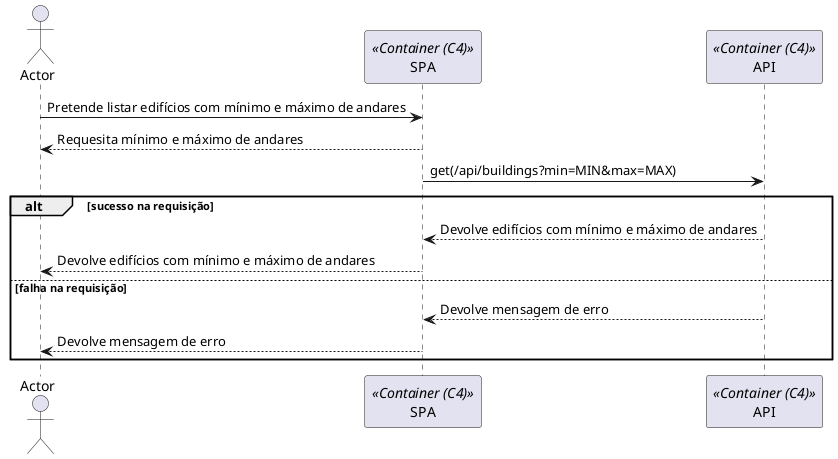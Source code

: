 @startuml

actor Actor as Actor
participant "SPA" as Container <<Container (C4)>>
participant "API" as API <<Container (C4)>>

Actor -> Container: Pretende listar edifícios com mínimo e máximo de andares
Container --> Actor: Requesita mínimo e máximo de andares

    Container -> API: get(/api/buildings?min=MIN&max=MAX)

alt sucesso na requisição
    API --> Container: Devolve edifícios com mínimo e máximo de andares
    Container --> Actor: Devolve edifícios com mínimo e máximo de andares
else falha na requisição
    API --> Container: Devolve mensagem de erro
    Container --> Actor: Devolve mensagem de erro
end

@enduml
